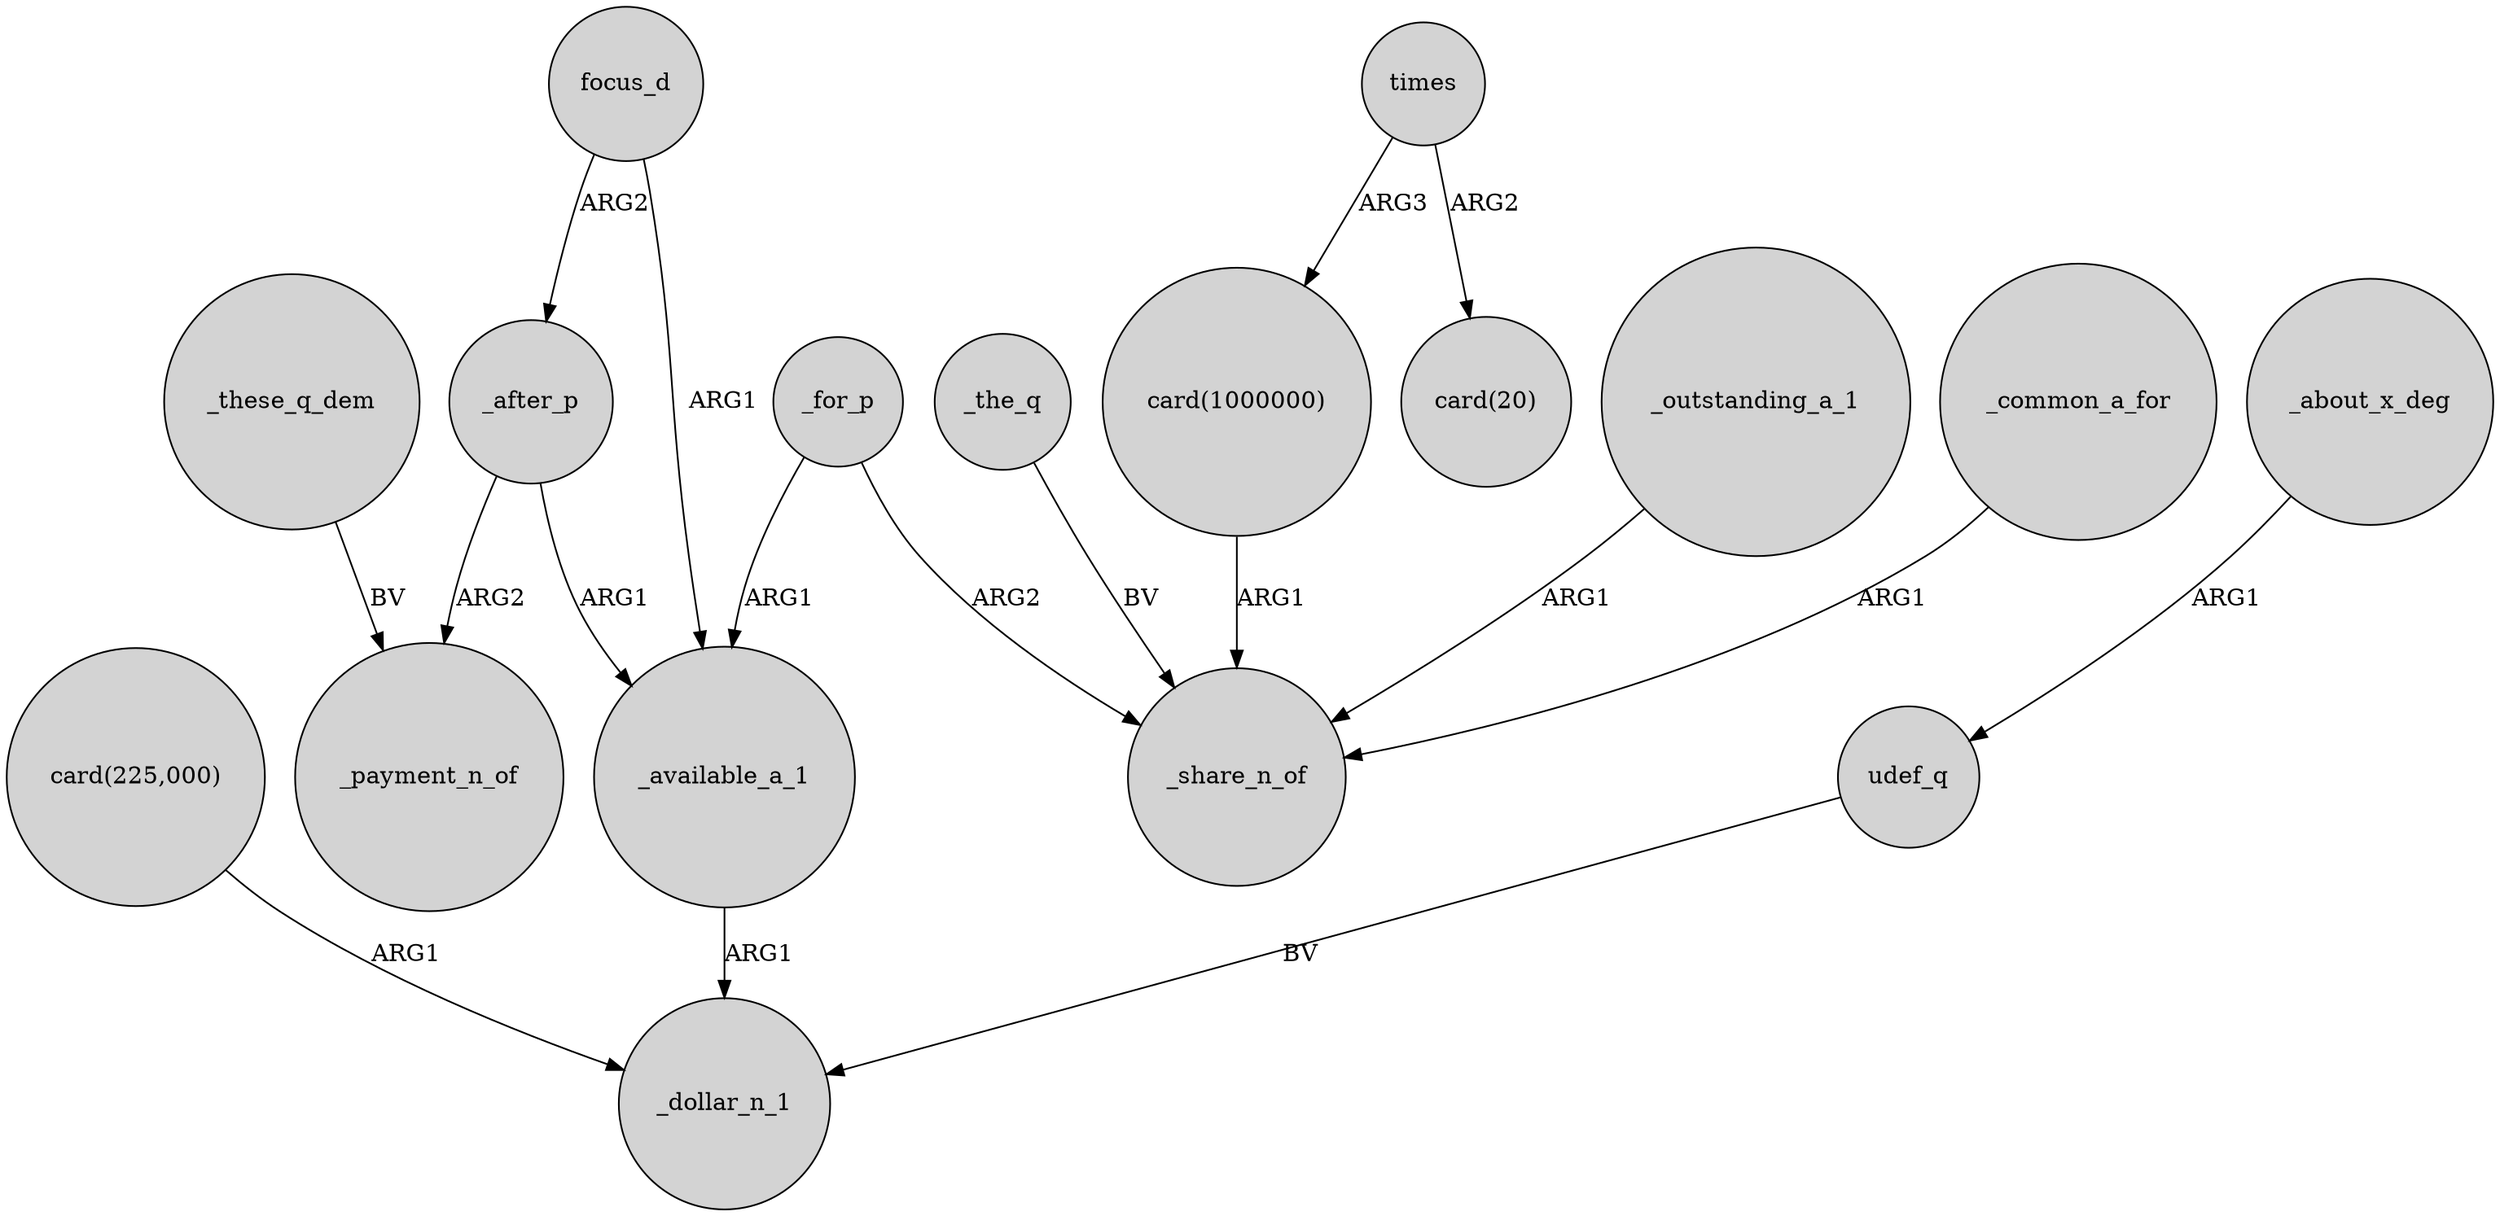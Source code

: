 digraph {
	node [shape=circle style=filled]
	"card(225,000)" -> _dollar_n_1 [label=ARG1]
	focus_d -> _available_a_1 [label=ARG1]
	_the_q -> _share_n_of [label=BV]
	times -> "card(1000000)" [label=ARG3]
	focus_d -> _after_p [label=ARG2]
	_after_p -> _available_a_1 [label=ARG1]
	_about_x_deg -> udef_q [label=ARG1]
	_for_p -> _share_n_of [label=ARG2]
	_after_p -> _payment_n_of [label=ARG2]
	_available_a_1 -> _dollar_n_1 [label=ARG1]
	_outstanding_a_1 -> _share_n_of [label=ARG1]
	_for_p -> _available_a_1 [label=ARG1]
	times -> "card(20)" [label=ARG2]
	udef_q -> _dollar_n_1 [label=BV]
	"card(1000000)" -> _share_n_of [label=ARG1]
	_common_a_for -> _share_n_of [label=ARG1]
	_these_q_dem -> _payment_n_of [label=BV]
}
